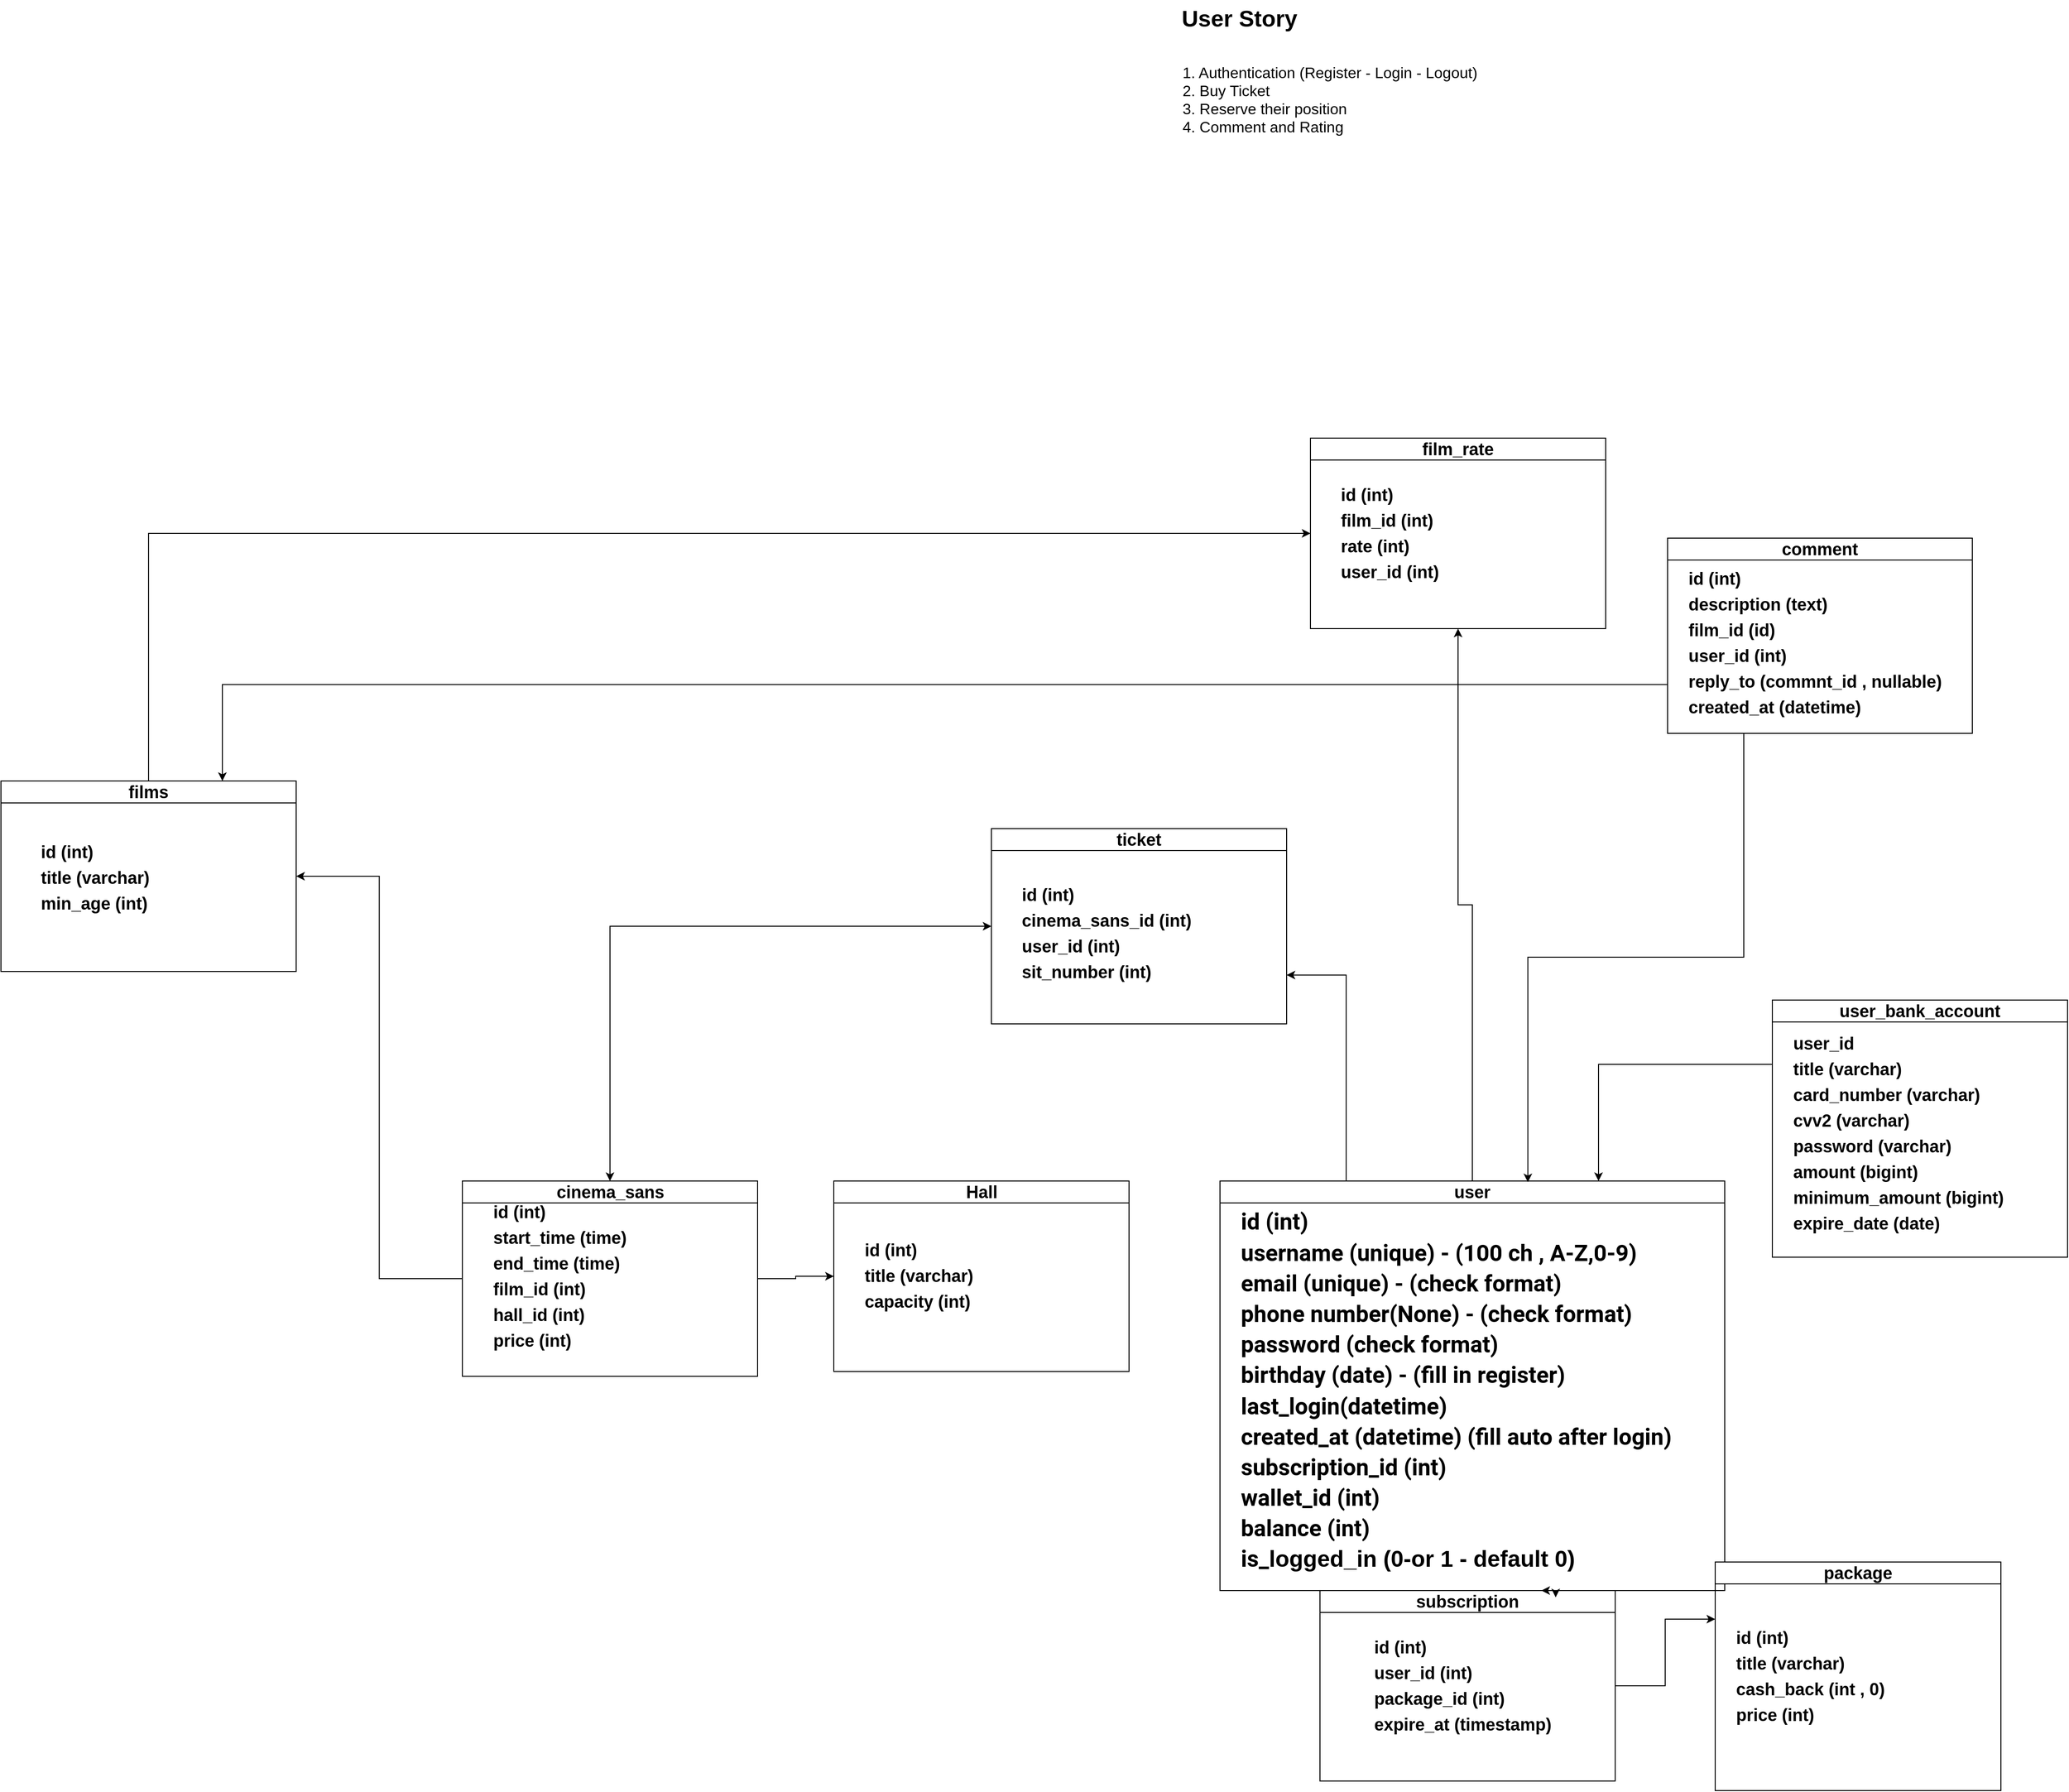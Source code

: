 <mxfile version="20.5.3" type="embed"><diagram name="Page-1" id="5Sw0mt2Ui1cbXPdswmmH"><mxGraphModel dx="2960" dy="1638" grid="1" gridSize="10" guides="1" tooltips="1" connect="1" arrows="1" fold="1" page="1" pageScale="1" pageWidth="850" pageHeight="1100" math="0" shadow="0"><root><mxCell id="0"/><mxCell id="1" parent="0"/><mxCell id="2Hf9jMkPBdYzEBg5ywoU-2" value="&lt;font style=&quot;font-size: 24px;&quot;&gt;&lt;b&gt;User Story&lt;/b&gt;&lt;/font&gt;" style="text;html=1;align=center;verticalAlign=middle;resizable=0;points=[];autosize=1;strokeColor=none;fillColor=none;" parent="1" vertex="1"><mxGeometry x="-40" y="-660" width="140" height="40" as="geometry"/></mxCell><mxCell id="2Hf9jMkPBdYzEBg5ywoU-3" value="&lt;div style=&quot;text-align: left;&quot;&gt;&lt;span style=&quot;font-size: 16px;&quot;&gt;&lt;br&gt;&lt;/span&gt;&lt;/div&gt;&lt;font style=&quot;font-size: 16px;&quot;&gt;&lt;div style=&quot;text-align: left;&quot;&gt;&lt;span style=&quot;background-color: initial;&quot;&gt;1. Authentication (Register - Login - Logout)&lt;/span&gt;&lt;/div&gt;&lt;div style=&quot;text-align: left;&quot;&gt;&lt;span style=&quot;background-color: initial;&quot;&gt;2. Buy Ticket&lt;/span&gt;&lt;/div&gt;&lt;div style=&quot;text-align: left;&quot;&gt;3. Reserve their position&lt;span style=&quot;background-color: initial;&quot;&gt;&lt;br&gt;&lt;/span&gt;&lt;/div&gt;&lt;div style=&quot;text-align: left;&quot;&gt;4. Comment and Rating&lt;/div&gt;&lt;/font&gt;" style="text;html=1;align=center;verticalAlign=middle;resizable=0;points=[];autosize=1;strokeColor=none;fillColor=none;" parent="1" vertex="1"><mxGeometry x="-40" y="-620" width="330" height="110" as="geometry"/></mxCell><mxCell id="2Hf9jMkPBdYzEBg5ywoU-5" value="&lt;span style=&quot;font-size: 16px;&quot;&gt;&lt;br&gt;&lt;/span&gt;" style="text;html=1;align=left;verticalAlign=middle;resizable=0;points=[];autosize=1;strokeColor=none;fillColor=none;" parent="1" vertex="1"><mxGeometry x="60" y="190" width="20" height="30" as="geometry"/></mxCell><mxCell id="2Hf9jMkPBdYzEBg5ywoU-36" style="edgeStyle=orthogonalEdgeStyle;rounded=0;orthogonalLoop=1;jettySize=auto;html=1;exitX=0.75;exitY=0;exitDx=0;exitDy=0;entryX=0;entryY=0.5;entryDx=0;entryDy=0;startArrow=classic;startFill=1;strokeColor=none;endArrow=none;endFill=0;" parent="1" source="2Hf9jMkPBdYzEBg5ywoU-10" target="2Hf9jMkPBdYzEBg5ywoU-12" edge="1"><mxGeometry relative="1" as="geometry"/></mxCell><mxCell id="2Hf9jMkPBdYzEBg5ywoU-83" style="edgeStyle=orthogonalEdgeStyle;rounded=0;orthogonalLoop=1;jettySize=auto;html=1;exitX=0.25;exitY=0;exitDx=0;exitDy=0;entryX=1;entryY=0.75;entryDx=0;entryDy=0;shadow=0;" parent="1" source="2Hf9jMkPBdYzEBg5ywoU-10" target="2Hf9jMkPBdYzEBg5ywoU-49" edge="1"><mxGeometry relative="1" as="geometry"/></mxCell><mxCell id="2Hf9jMkPBdYzEBg5ywoU-90" style="edgeStyle=orthogonalEdgeStyle;rounded=0;orthogonalLoop=1;jettySize=auto;html=1;exitX=0.5;exitY=0;exitDx=0;exitDy=0;entryX=0.5;entryY=1;entryDx=0;entryDy=0;" parent="1" source="2Hf9jMkPBdYzEBg5ywoU-10" target="2Hf9jMkPBdYzEBg5ywoU-85" edge="1"><mxGeometry relative="1" as="geometry"/></mxCell><mxCell id="2Hf9jMkPBdYzEBg5ywoU-10" value="&lt;h2&gt;user&lt;/h2&gt;" style="swimlane;whiteSpace=wrap;html=1;" parent="1" vertex="1"><mxGeometry x="10" y="580" width="530" height="430" as="geometry"/></mxCell><mxCell id="2Hf9jMkPBdYzEBg5ywoU-8" value="&lt;h1 style=&quot;border-color: var(--border-color); line-height: 130%; font-size: 24px;&quot;&gt;&lt;font style=&quot;font-size: 24px;&quot; face=&quot;Roboto, arial, sans-serif&quot;&gt;id (int)&lt;br&gt;&lt;/font&gt;&lt;font style=&quot;font-size: 24px;&quot; face=&quot;Roboto, arial, sans-serif&quot;&gt;&lt;span style=&quot;&quot;&gt;username (unique) - (100 ch , A-Z,0-9)&lt;br&gt;&lt;/span&gt;&lt;/font&gt;&lt;font style=&quot;font-size: 24px;&quot; face=&quot;Roboto, arial, sans-serif&quot;&gt;&lt;span style=&quot;&quot;&gt;email (unique) - (check format)&lt;br&gt;&lt;/span&gt;&lt;/font&gt;&lt;font style=&quot;font-size: 24px;&quot; face=&quot;Roboto, arial, sans-serif&quot;&gt;&lt;span style=&quot;&quot;&gt;phone number(None) - (check format)&lt;br&gt;&lt;/span&gt;&lt;/font&gt;&lt;font style=&quot;font-size: 24px;&quot; face=&quot;Roboto, arial, sans-serif&quot;&gt;&lt;span style=&quot;&quot;&gt;password (check format)&lt;br&gt;&lt;/span&gt;&lt;/font&gt;&lt;font style=&quot;font-size: 24px;&quot; face=&quot;Roboto, arial, sans-serif&quot;&gt;&lt;span style=&quot;&quot;&gt;birthday (date) - (fill in register)&lt;br&gt;&lt;/span&gt;&lt;/font&gt;&lt;font style=&quot;font-size: 24px;&quot; face=&quot;Roboto, arial, sans-serif&quot;&gt;&lt;span style=&quot;&quot;&gt;last_login(datetime)&lt;br&gt;&lt;/span&gt;&lt;/font&gt;&lt;font style=&quot;font-size: 24px;&quot; face=&quot;Roboto, arial, sans-serif&quot;&gt;&lt;span style=&quot;&quot;&gt;created_at (datetime) (fill auto after login)&lt;br&gt;&lt;/span&gt;&lt;/font&gt;&lt;font style=&quot;font-size: 24px;&quot; face=&quot;Roboto, arial, sans-serif&quot;&gt;&lt;span style=&quot;&quot;&gt;subscription_id (int)&lt;br&gt;&lt;/span&gt;&lt;/font&gt;&lt;font style=&quot;font-size: 24px;&quot; face=&quot;Roboto, arial, sans-serif&quot;&gt;&lt;span style=&quot;&quot;&gt;wallet_id (int)&lt;br&gt;&lt;/span&gt;&lt;/font&gt;&lt;font style=&quot;font-size: 24px;&quot; face=&quot;Roboto, arial, sans-serif&quot;&gt;balance (int)&lt;br&gt;is_&lt;/font&gt;logged_in (0-or 1 - default 0)&lt;br&gt;&lt;/h1&gt;" style="text;html=1;align=left;verticalAlign=middle;resizable=0;points=[];autosize=1;" parent="2Hf9jMkPBdYzEBg5ywoU-10" vertex="1"><mxGeometry x="20" y="10" width="500" height="420" as="geometry"/></mxCell><mxCell id="2" style="edgeStyle=orthogonalEdgeStyle;rounded=0;orthogonalLoop=1;jettySize=auto;html=1;exitX=0;exitY=0.25;exitDx=0;exitDy=0;entryX=0.75;entryY=0;entryDx=0;entryDy=0;startArrow=none;startFill=0;endArrow=classic;endFill=1;" parent="1" source="2Hf9jMkPBdYzEBg5ywoU-12" target="2Hf9jMkPBdYzEBg5ywoU-10" edge="1"><mxGeometry relative="1" as="geometry"/></mxCell><mxCell id="2Hf9jMkPBdYzEBg5ywoU-12" value="&lt;h2&gt;user_bank_account&lt;/h2&gt;" style="swimlane;whiteSpace=wrap;html=1;" parent="1" vertex="1"><mxGeometry x="590" y="390" width="310" height="270" as="geometry"/></mxCell><mxCell id="2Hf9jMkPBdYzEBg5ywoU-13" value="&lt;h2 style=&quot;line-height: 150%;&quot;&gt;user_id&amp;nbsp;&lt;br&gt;title (varchar)&lt;br&gt;card_number (varchar)&lt;br&gt;cvv2 (varchar)&lt;br&gt;password (varchar)&lt;br&gt;amount (bigint)&lt;br&gt;minimum_amount (bigint)&lt;br&gt;expire_date (date)&lt;/h2&gt;" style="text;html=1;align=left;verticalAlign=middle;resizable=0;points=[];autosize=1;strokeColor=none;fillColor=none;" parent="2Hf9jMkPBdYzEBg5ywoU-12" vertex="1"><mxGeometry x="20" y="10" width="240" height="260" as="geometry"/></mxCell><mxCell id="2Hf9jMkPBdYzEBg5ywoU-76" style="edgeStyle=orthogonalEdgeStyle;rounded=0;orthogonalLoop=1;jettySize=auto;html=1;exitX=1;exitY=0.5;exitDx=0;exitDy=0;entryX=0;entryY=0.25;entryDx=0;entryDy=0;" parent="1" source="2Hf9jMkPBdYzEBg5ywoU-39" target="2Hf9jMkPBdYzEBg5ywoU-51" edge="1"><mxGeometry relative="1" as="geometry"/></mxCell><mxCell id="2Hf9jMkPBdYzEBg5ywoU-39" value="&lt;h2&gt;subscription&lt;/h2&gt;" style="swimlane;whiteSpace=wrap;html=1;" parent="1" vertex="1"><mxGeometry x="115" y="1010" width="310" height="200" as="geometry"/></mxCell><mxCell id="2Hf9jMkPBdYzEBg5ywoU-40" value="&lt;h2 style=&quot;line-height: 150%;&quot;&gt;id (int)&lt;br&gt;user_id (int)&lt;br&gt;package_id (int)&lt;br&gt;expire_at (timestamp)&lt;/h2&gt;" style="text;html=1;align=left;verticalAlign=middle;resizable=0;points=[];autosize=1;strokeColor=none;fillColor=none;" parent="2Hf9jMkPBdYzEBg5ywoU-39" vertex="1"><mxGeometry x="55" y="25" width="210" height="150" as="geometry"/></mxCell><mxCell id="2Hf9jMkPBdYzEBg5ywoU-77" style="edgeStyle=orthogonalEdgeStyle;rounded=0;orthogonalLoop=1;jettySize=auto;html=1;exitX=0;exitY=0.5;exitDx=0;exitDy=0;entryX=1;entryY=0.5;entryDx=0;entryDy=0;" parent="1" source="2Hf9jMkPBdYzEBg5ywoU-43" target="2Hf9jMkPBdYzEBg5ywoU-45" edge="1"><mxGeometry relative="1" as="geometry"/></mxCell><mxCell id="2Hf9jMkPBdYzEBg5ywoU-84" style="edgeStyle=orthogonalEdgeStyle;rounded=0;orthogonalLoop=1;jettySize=auto;html=1;exitX=0.5;exitY=0;exitDx=0;exitDy=0;entryX=0;entryY=0.5;entryDx=0;entryDy=0;startArrow=classic;startFill=1;" parent="1" source="2Hf9jMkPBdYzEBg5ywoU-43" target="2Hf9jMkPBdYzEBg5ywoU-49" edge="1"><mxGeometry relative="1" as="geometry"/></mxCell><mxCell id="7" value="" style="edgeStyle=orthogonalEdgeStyle;rounded=0;orthogonalLoop=1;jettySize=auto;html=1;startArrow=none;startFill=0;endArrow=classic;endFill=1;" parent="1" source="2Hf9jMkPBdYzEBg5ywoU-43" target="5" edge="1"><mxGeometry relative="1" as="geometry"/></mxCell><mxCell id="2Hf9jMkPBdYzEBg5ywoU-43" value="&lt;h2&gt;cinema_sans&lt;/h2&gt;" style="swimlane;whiteSpace=wrap;html=1;" parent="1" vertex="1"><mxGeometry x="-785.5" y="580" width="310" height="205" as="geometry"/></mxCell><mxCell id="2Hf9jMkPBdYzEBg5ywoU-44" value="&lt;h2 style=&quot;line-height: 150%;&quot;&gt;id (int)&lt;br&gt;start_time (time)&lt;br&gt;end_time (time)&lt;br&gt;film_id (int)&lt;br&gt;hall_id (int)&lt;br&gt;price (int)&lt;/h2&gt;" style="text;html=1;align=left;verticalAlign=middle;resizable=0;points=[];autosize=1;strokeColor=none;fillColor=none;" parent="2Hf9jMkPBdYzEBg5ywoU-43" vertex="1"><mxGeometry x="30" y="-5" width="160" height="210" as="geometry"/></mxCell><mxCell id="2Hf9jMkPBdYzEBg5ywoU-88" style="edgeStyle=orthogonalEdgeStyle;rounded=0;orthogonalLoop=1;jettySize=auto;html=1;exitX=0.5;exitY=0;exitDx=0;exitDy=0;entryX=0;entryY=0.5;entryDx=0;entryDy=0;" parent="1" source="2Hf9jMkPBdYzEBg5ywoU-45" target="2Hf9jMkPBdYzEBg5ywoU-85" edge="1"><mxGeometry relative="1" as="geometry"/></mxCell><mxCell id="2Hf9jMkPBdYzEBg5ywoU-45" value="&lt;h2&gt;films&lt;/h2&gt;" style="swimlane;whiteSpace=wrap;html=1;" parent="1" vertex="1"><mxGeometry x="-1270" y="160" width="310" height="200" as="geometry"/></mxCell><mxCell id="2Hf9jMkPBdYzEBg5ywoU-46" value="&lt;h2 style=&quot;line-height: 150%;&quot;&gt;id (int)&lt;br&gt;title (varchar)&lt;br&gt;min_age (int)&lt;br&gt;&lt;br&gt;&lt;/h2&gt;" style="text;html=1;align=left;verticalAlign=middle;resizable=0;points=[];autosize=1;strokeColor=none;fillColor=none;" parent="2Hf9jMkPBdYzEBg5ywoU-45" vertex="1"><mxGeometry x="40" y="40" width="140" height="150" as="geometry"/></mxCell><mxCell id="2Hf9jMkPBdYzEBg5ywoU-49" value="&lt;h2&gt;ticket&lt;/h2&gt;" style="swimlane;whiteSpace=wrap;html=1;" parent="1" vertex="1"><mxGeometry x="-230" y="210" width="310" height="205" as="geometry"/></mxCell><mxCell id="2Hf9jMkPBdYzEBg5ywoU-50" value="&lt;h2 style=&quot;line-height: 150%;&quot;&gt;id (int)&lt;br&gt;cinema_sans_id (int)&lt;br&gt;user_id (int)&lt;br&gt;sit_number (int)&lt;br&gt;&lt;/h2&gt;" style="text;html=1;align=left;verticalAlign=middle;resizable=0;points=[];autosize=1;strokeColor=none;fillColor=none;" parent="2Hf9jMkPBdYzEBg5ywoU-49" vertex="1"><mxGeometry x="30" y="35" width="200" height="150" as="geometry"/></mxCell><mxCell id="2Hf9jMkPBdYzEBg5ywoU-51" value="&lt;h2&gt;package&lt;/h2&gt;" style="swimlane;whiteSpace=wrap;html=1;" parent="1" vertex="1"><mxGeometry x="530" y="980" width="300" height="240" as="geometry"/></mxCell><mxCell id="2Hf9jMkPBdYzEBg5ywoU-52" value="&lt;h2 style=&quot;line-height: 150%;&quot;&gt;id (int)&lt;br&gt;title (varchar)&lt;br&gt;cash_back (int , 0)&lt;br&gt;price (int)&lt;/h2&gt;" style="text;html=1;align=left;verticalAlign=middle;resizable=0;points=[];autosize=1;strokeColor=none;fillColor=none;" parent="2Hf9jMkPBdYzEBg5ywoU-51" vertex="1"><mxGeometry x="20" y="45" width="180" height="150" as="geometry"/></mxCell><mxCell id="2Hf9jMkPBdYzEBg5ywoU-85" value="&lt;h2&gt;film_rate&lt;/h2&gt;" style="swimlane;whiteSpace=wrap;html=1;" parent="1" vertex="1"><mxGeometry x="105" y="-200" width="310" height="200" as="geometry"/></mxCell><mxCell id="2Hf9jMkPBdYzEBg5ywoU-86" value="&lt;h2 style=&quot;line-height: 150%;&quot;&gt;id (int)&lt;br&gt;film_id (int)&lt;br&gt;rate (int)&lt;br&gt;user_id (int)&lt;br&gt;&lt;/h2&gt;" style="text;html=1;align=left;verticalAlign=middle;resizable=0;points=[];autosize=1;strokeColor=none;fillColor=none;" parent="2Hf9jMkPBdYzEBg5ywoU-85" vertex="1"><mxGeometry x="30" y="25" width="130" height="150" as="geometry"/></mxCell><mxCell id="2Hf9jMkPBdYzEBg5ywoU-92" style="edgeStyle=orthogonalEdgeStyle;rounded=0;orthogonalLoop=1;jettySize=auto;html=1;exitX=0.75;exitY=0;exitDx=0;exitDy=0;entryX=0.665;entryY=1.017;entryDx=0;entryDy=0;entryPerimeter=0;startArrow=classic;startFill=1;" parent="1" source="2Hf9jMkPBdYzEBg5ywoU-39" target="2Hf9jMkPBdYzEBg5ywoU-8" edge="1"><mxGeometry relative="1" as="geometry"/></mxCell><mxCell id="5" value="&lt;h2&gt;Hall&lt;/h2&gt;" style="swimlane;whiteSpace=wrap;html=1;" parent="1" vertex="1"><mxGeometry x="-395.5" y="580" width="310" height="200" as="geometry"/></mxCell><mxCell id="6" value="&lt;h2 style=&quot;line-height: 150%;&quot;&gt;id (int)&lt;br&gt;title (varchar)&lt;br&gt;capacity (int)&lt;/h2&gt;" style="text;html=1;align=left;verticalAlign=middle;resizable=0;points=[];autosize=1;strokeColor=none;fillColor=none;" parent="5" vertex="1"><mxGeometry x="30" y="40" width="140" height="120" as="geometry"/></mxCell><mxCell id="13" style="edgeStyle=orthogonalEdgeStyle;rounded=0;orthogonalLoop=1;jettySize=auto;html=1;exitX=0;exitY=0.75;exitDx=0;exitDy=0;entryX=0.75;entryY=0;entryDx=0;entryDy=0;startArrow=none;startFill=0;endArrow=classic;endFill=1;" parent="1" source="8" target="2Hf9jMkPBdYzEBg5ywoU-45" edge="1"><mxGeometry relative="1" as="geometry"/></mxCell><mxCell id="14" style="edgeStyle=orthogonalEdgeStyle;rounded=0;orthogonalLoop=1;jettySize=auto;html=1;exitX=0.25;exitY=1;exitDx=0;exitDy=0;entryX=0.61;entryY=0.003;entryDx=0;entryDy=0;entryPerimeter=0;startArrow=none;startFill=0;endArrow=classic;endFill=1;" parent="1" source="8" target="2Hf9jMkPBdYzEBg5ywoU-10" edge="1"><mxGeometry relative="1" as="geometry"/></mxCell><mxCell id="8" value="&lt;h2&gt;comment&lt;/h2&gt;" style="swimlane;whiteSpace=wrap;html=1;" parent="1" vertex="1"><mxGeometry x="480" y="-95" width="320" height="205" as="geometry"/></mxCell><mxCell id="9" value="&lt;h2 style=&quot;line-height: 150%;&quot;&gt;id (int)&lt;br&gt;description (text)&lt;br&gt;film_id (id)&lt;br&gt;user_id (int)&lt;br&gt;reply_to (commnt_id , nullable)&lt;br&gt;created_at (datetime)&lt;/h2&gt;" style="text;html=1;align=left;verticalAlign=middle;resizable=0;points=[];autosize=1;strokeColor=none;fillColor=none;" parent="8" vertex="1"><mxGeometry x="20" y="5" width="290" height="210" as="geometry"/></mxCell></root></mxGraphModel></diagram></mxfile>